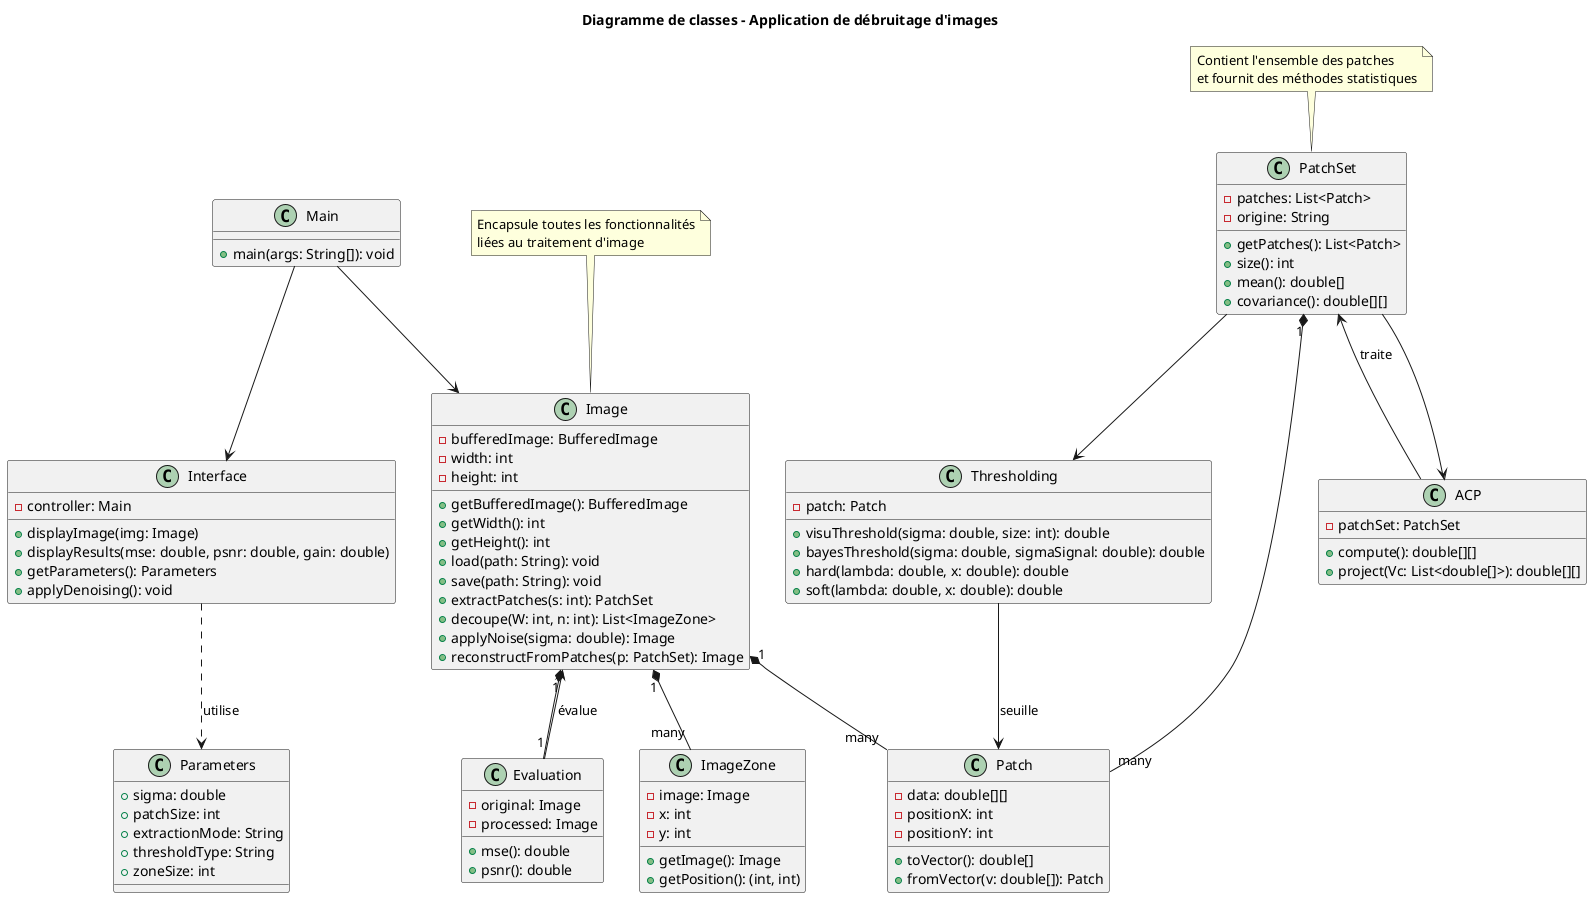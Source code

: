 @startuml
title Diagramme de classes - Application de débruitage d'images

class Image {
  - bufferedImage: BufferedImage
  - width: int
  - height: int
  + getBufferedImage(): BufferedImage
  + getWidth(): int
  + getHeight(): int
  + load(path: String): void
  + save(path: String): void
  + extractPatches(s: int): PatchSet
  + decoupe(W: int, n: int): List<ImageZone>
  + applyNoise(sigma: double): Image
  + reconstructFromPatches(p: PatchSet): Image
}

class Main {
  + main(args: String[]): void
}

class Patch {
  - data: double[][]
  - positionX: int
  - positionY: int
  + toVector(): double[]
  + fromVector(v: double[]): Patch
}

class PatchSet {
  - patches: List<Patch>
  - origine: String
  + getPatches(): List<Patch>
  + size(): int
  + mean(): double[]
  + covariance(): double[][]
}

class ACP {
  - patchSet: PatchSet
  + compute(): double[][]
  + project(Vc: List<double[]>): double[][]
}

class Thresholding {
  - patch: Patch
  + visuThreshold(sigma: double, size: int): double
  + bayesThreshold(sigma: double, sigmaSignal: double): double
  + hard(lambda: double, x: double): double
  + soft(lambda: double, x: double): double
}

class Evaluation {
  - original: Image
  - processed: Image
  + mse(): double
  + psnr(): double
}

class ImageZone {
  - image: Image
  - x: int
  - y: int
  + getImage(): Image
  + getPosition(): (int, int)
}

class Interface {
  - controller: Main
  + displayImage(img: Image)
  + displayResults(mse: double, psnr: double, gain: double)
  + getParameters(): Parameters
  + applyDenoising(): void
}

class Parameters {
  + sigma: double
  + patchSize: int
  + extractionMode: String
  + thresholdType: String
  + zoneSize: int
}

' Relations
Main --> Interface
Main --> Image

Image "1" *-- "many" ImageZone
Image "1" *-- "many" Patch
Image "1" *-- "1" Evaluation

PatchSet "1" *-- "many" Patch
PatchSet --> ACP
PatchSet --> Thresholding

Interface ..> Parameters : utilise

Evaluation --> Image : évalue
ACP --> PatchSet : traite
Thresholding --> Patch : seuille

note top of Image
  Encapsule toutes les fonctionnalités
  liées au traitement d'image
end note

note top of PatchSet
  Contient l'ensemble des patches
  et fournit des méthodes statistiques
end note

@enduml
